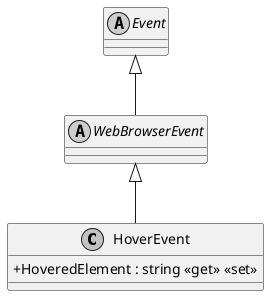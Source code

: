 @startuml
skinparam monochrome true
skinparam classAttributeIconSize 0

class HoverEvent {
    + HoveredElement : string <<get>> <<set>>
}
abstract class WebBrowserEvent {
}
abstract class Event

WebBrowserEvent <|-- HoverEvent
Event <|-- WebBrowserEvent
@enduml
